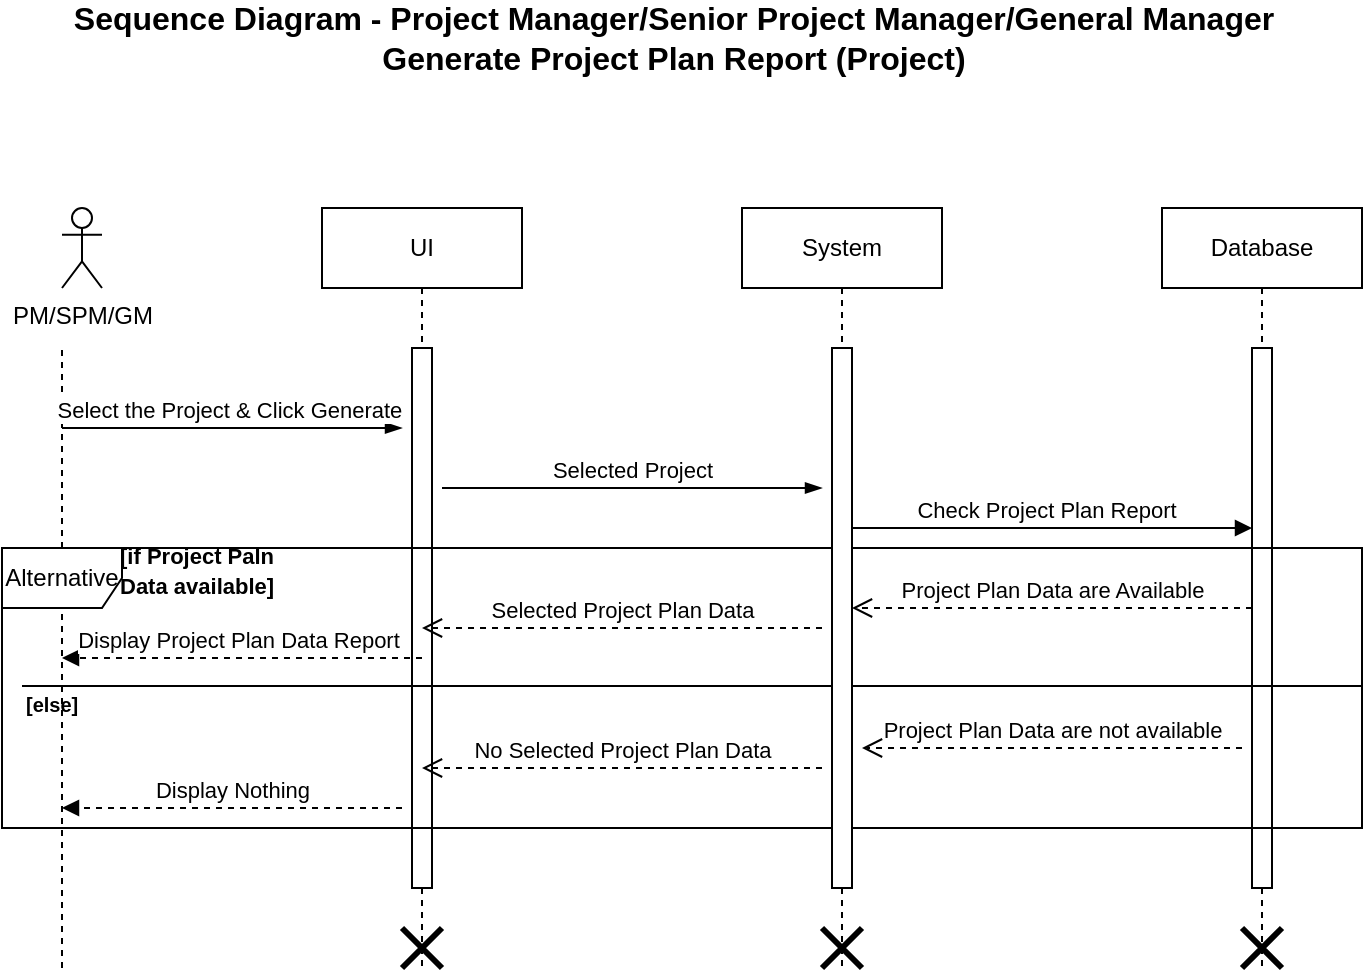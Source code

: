 <mxfile version="23.1.2" type="device" pages="4">
  <diagram id="8AOgQalq2meuHyn_aD6V" name="1">
    <mxGraphModel dx="1032" dy="580" grid="1" gridSize="10" guides="1" tooltips="1" connect="1" arrows="1" fold="1" page="1" pageScale="1" pageWidth="827" pageHeight="1169" math="0" shadow="0">
      <root>
        <mxCell id="0" />
        <mxCell id="1" parent="0" />
        <mxCell id="2EUtOW0CTfPfa0uR59Tk-1" value="&lt;font style=&quot;&quot;&gt;&lt;b style=&quot;font-size: 16px;&quot;&gt;Sequence Diagram - Project Manager/Senior&amp;nbsp;&lt;/b&gt;&lt;b style=&quot;border-color: var(--border-color); font-size: 16px;&quot;&gt;Project Manager&lt;/b&gt;&lt;b style=&quot;font-size: 16px;&quot;&gt;/General Manager Generate Project Plan Report (Project)&lt;/b&gt;&lt;/font&gt;" style="text;html=1;strokeColor=none;fillColor=none;align=center;verticalAlign=middle;whiteSpace=wrap;rounded=0;" parent="1" vertex="1">
          <mxGeometry x="100" y="60" width="620" height="30" as="geometry" />
        </mxCell>
        <mxCell id="2EUtOW0CTfPfa0uR59Tk-2" value="UI" style="shape=umlLifeline;perimeter=lifelinePerimeter;whiteSpace=wrap;html=1;container=0;dropTarget=0;collapsible=0;recursiveResize=0;outlineConnect=0;portConstraint=eastwest;newEdgeStyle={&quot;edgeStyle&quot;:&quot;elbowEdgeStyle&quot;,&quot;elbow&quot;:&quot;vertical&quot;,&quot;curved&quot;:0,&quot;rounded&quot;:0};" parent="1" vertex="1">
          <mxGeometry x="234" y="160" width="100" height="380" as="geometry" />
        </mxCell>
        <mxCell id="2EUtOW0CTfPfa0uR59Tk-3" value="" style="html=1;points=[];perimeter=orthogonalPerimeter;outlineConnect=0;targetShapes=umlLifeline;portConstraint=eastwest;newEdgeStyle={&quot;edgeStyle&quot;:&quot;elbowEdgeStyle&quot;,&quot;elbow&quot;:&quot;vertical&quot;,&quot;curved&quot;:0,&quot;rounded&quot;:0};" parent="2EUtOW0CTfPfa0uR59Tk-2" vertex="1">
          <mxGeometry x="45" y="70" width="10" height="270" as="geometry" />
        </mxCell>
        <mxCell id="2EUtOW0CTfPfa0uR59Tk-4" value="" style="shape=umlDestroy;whiteSpace=wrap;html=1;strokeWidth=3;targetShapes=umlLifeline;" parent="2EUtOW0CTfPfa0uR59Tk-2" vertex="1">
          <mxGeometry x="40" y="360" width="20" height="20" as="geometry" />
        </mxCell>
        <mxCell id="2EUtOW0CTfPfa0uR59Tk-5" value="Database" style="shape=umlLifeline;perimeter=lifelinePerimeter;whiteSpace=wrap;html=1;container=0;dropTarget=0;collapsible=0;recursiveResize=0;outlineConnect=0;portConstraint=eastwest;newEdgeStyle={&quot;edgeStyle&quot;:&quot;elbowEdgeStyle&quot;,&quot;elbow&quot;:&quot;vertical&quot;,&quot;curved&quot;:0,&quot;rounded&quot;:0};" parent="1" vertex="1">
          <mxGeometry x="654" y="160" width="100" height="380" as="geometry" />
        </mxCell>
        <mxCell id="2EUtOW0CTfPfa0uR59Tk-6" value="" style="html=1;points=[];perimeter=orthogonalPerimeter;outlineConnect=0;targetShapes=umlLifeline;portConstraint=eastwest;newEdgeStyle={&quot;edgeStyle&quot;:&quot;elbowEdgeStyle&quot;,&quot;elbow&quot;:&quot;vertical&quot;,&quot;curved&quot;:0,&quot;rounded&quot;:0};" parent="2EUtOW0CTfPfa0uR59Tk-5" vertex="1">
          <mxGeometry x="45" y="70" width="10" height="270" as="geometry" />
        </mxCell>
        <mxCell id="2EUtOW0CTfPfa0uR59Tk-7" value="" style="shape=umlDestroy;whiteSpace=wrap;html=1;strokeWidth=3;targetShapes=umlLifeline;" parent="2EUtOW0CTfPfa0uR59Tk-5" vertex="1">
          <mxGeometry x="40" y="360" width="20" height="20" as="geometry" />
        </mxCell>
        <mxCell id="2EUtOW0CTfPfa0uR59Tk-8" value="Check Project Plan Report" style="html=1;verticalAlign=bottom;endArrow=block;edgeStyle=elbowEdgeStyle;elbow=vertical;curved=0;rounded=0;" parent="1" edge="1">
          <mxGeometry relative="1" as="geometry">
            <mxPoint x="493.167" y="320" as="sourcePoint" />
            <Array as="points">
              <mxPoint x="659" y="320" />
              <mxPoint x="639" y="310" />
              <mxPoint x="624" y="290" />
              <mxPoint x="604" y="320" />
            </Array>
            <mxPoint x="699" y="320" as="targetPoint" />
          </mxGeometry>
        </mxCell>
        <mxCell id="2EUtOW0CTfPfa0uR59Tk-9" value="Project Plan Data are&amp;nbsp;not available" style="html=1;verticalAlign=bottom;endArrow=open;dashed=1;endSize=8;edgeStyle=elbowEdgeStyle;elbow=vertical;curved=0;rounded=0;" parent="1" edge="1">
          <mxGeometry x="-0.001" relative="1" as="geometry">
            <mxPoint x="504" y="430" as="targetPoint" />
            <Array as="points">
              <mxPoint x="554" y="430" />
              <mxPoint x="644" y="500" />
              <mxPoint x="624" y="490" />
              <mxPoint x="604" y="480" />
              <mxPoint x="584" y="470" />
              <mxPoint x="599" y="450" />
            </Array>
            <mxPoint as="offset" />
            <mxPoint x="694" y="430" as="sourcePoint" />
          </mxGeometry>
        </mxCell>
        <mxCell id="2EUtOW0CTfPfa0uR59Tk-10" value="Project Plan Data are Available" style="html=1;verticalAlign=bottom;endArrow=open;dashed=1;endSize=8;edgeStyle=elbowEdgeStyle;elbow=vertical;curved=0;rounded=0;" parent="1" edge="1">
          <mxGeometry relative="1" as="geometry">
            <mxPoint x="499" y="360" as="targetPoint" />
            <Array as="points">
              <mxPoint x="554" y="360" />
              <mxPoint x="594" y="400" />
              <mxPoint x="574" y="390" />
              <mxPoint x="584" y="390" />
            </Array>
            <mxPoint x="699" y="360" as="sourcePoint" />
          </mxGeometry>
        </mxCell>
        <mxCell id="2EUtOW0CTfPfa0uR59Tk-11" value="" style="endArrow=none;dashed=1;html=1;rounded=0;" parent="1" edge="1">
          <mxGeometry width="50" height="50" relative="1" as="geometry">
            <mxPoint x="104" y="540" as="sourcePoint" />
            <mxPoint x="104" y="230" as="targetPoint" />
          </mxGeometry>
        </mxCell>
        <mxCell id="2EUtOW0CTfPfa0uR59Tk-12" value="Alternative" style="shape=umlFrame;whiteSpace=wrap;html=1;pointerEvents=0;" parent="1" vertex="1">
          <mxGeometry x="74" y="330" width="680" height="140" as="geometry" />
        </mxCell>
        <mxCell id="2EUtOW0CTfPfa0uR59Tk-13" value="" style="line;strokeWidth=1;fillColor=none;align=left;verticalAlign=middle;spacingTop=-1;spacingLeft=3;spacingRight=3;rotatable=0;labelPosition=right;points=[];portConstraint=eastwest;strokeColor=inherit;" parent="1" vertex="1">
          <mxGeometry x="84" y="395" width="670" height="8" as="geometry" />
        </mxCell>
        <mxCell id="2EUtOW0CTfPfa0uR59Tk-14" value="Display Project Plan Data Report" style="html=1;verticalAlign=bottom;endArrow=block;edgeStyle=elbowEdgeStyle;elbow=vertical;curved=0;rounded=0;dashed=1;" parent="1" edge="1">
          <mxGeometry x="0.029" width="80" relative="1" as="geometry">
            <mxPoint x="284" y="385" as="sourcePoint" />
            <mxPoint x="104" y="385" as="targetPoint" />
            <Array as="points">
              <mxPoint x="209" y="385" />
            </Array>
            <mxPoint as="offset" />
          </mxGeometry>
        </mxCell>
        <mxCell id="2EUtOW0CTfPfa0uR59Tk-15" value="Display Nothing" style="html=1;verticalAlign=bottom;endArrow=block;edgeStyle=elbowEdgeStyle;elbow=vertical;curved=0;rounded=0;dashed=1;" parent="1" edge="1">
          <mxGeometry width="80" relative="1" as="geometry">
            <mxPoint x="274" y="460" as="sourcePoint" />
            <mxPoint x="104" y="460" as="targetPoint" />
            <mxPoint as="offset" />
          </mxGeometry>
        </mxCell>
        <mxCell id="2EUtOW0CTfPfa0uR59Tk-16" value="&lt;font style=&quot;font-size: 11px;&quot;&gt;&lt;b style=&quot;&quot;&gt;[if &lt;/b&gt;&lt;b&gt;Project Paln Data&lt;/b&gt;&lt;b style=&quot;&quot;&gt;&amp;nbsp;&lt;/b&gt;&lt;span style=&quot;&quot;&gt;&lt;b&gt;available&lt;/b&gt;&lt;/span&gt;&lt;b style=&quot;&quot;&gt;]&lt;/b&gt;&lt;/font&gt;" style="text;html=1;strokeColor=none;fillColor=none;align=left;verticalAlign=middle;whiteSpace=wrap;rounded=0;" parent="1" vertex="1">
          <mxGeometry x="130.75" y="330" width="158.5" height="22.5" as="geometry" />
        </mxCell>
        <mxCell id="2EUtOW0CTfPfa0uR59Tk-17" value="&lt;font style=&quot;font-size: 10px;&quot;&gt;&lt;b&gt;[else]&lt;/b&gt;&lt;/font&gt;" style="text;html=1;strokeColor=none;fillColor=none;align=left;verticalAlign=middle;whiteSpace=wrap;rounded=0;" parent="1" vertex="1">
          <mxGeometry x="84" y="403" width="80" height="10" as="geometry" />
        </mxCell>
        <mxCell id="2EUtOW0CTfPfa0uR59Tk-18" value="PM/SPM/GM" style="shape=umlActor;verticalLabelPosition=bottom;verticalAlign=top;html=1;outlineConnect=0;" parent="1" vertex="1">
          <mxGeometry x="104" y="160" width="20" height="40" as="geometry" />
        </mxCell>
        <mxCell id="2EUtOW0CTfPfa0uR59Tk-20" value="Select the Project &amp;amp; Click Generate&amp;nbsp;" style="html=1;verticalAlign=bottom;endArrow=blockThin;edgeStyle=elbowEdgeStyle;elbow=vertical;curved=0;rounded=0;endFill=1;" parent="1" edge="1">
          <mxGeometry relative="1" as="geometry">
            <mxPoint x="274" y="270" as="targetPoint" />
            <Array as="points">
              <mxPoint x="236.5" y="270" />
              <mxPoint x="196.5" y="270" />
            </Array>
            <mxPoint x="104" y="270" as="sourcePoint" />
            <mxPoint as="offset" />
          </mxGeometry>
        </mxCell>
        <mxCell id="2EUtOW0CTfPfa0uR59Tk-21" value="System" style="shape=umlLifeline;perimeter=lifelinePerimeter;whiteSpace=wrap;html=1;container=0;dropTarget=0;collapsible=0;recursiveResize=0;outlineConnect=0;portConstraint=eastwest;newEdgeStyle={&quot;edgeStyle&quot;:&quot;elbowEdgeStyle&quot;,&quot;elbow&quot;:&quot;vertical&quot;,&quot;curved&quot;:0,&quot;rounded&quot;:0};" parent="1" vertex="1">
          <mxGeometry x="444" y="160" width="100" height="380" as="geometry" />
        </mxCell>
        <mxCell id="2EUtOW0CTfPfa0uR59Tk-22" value="" style="html=1;points=[];perimeter=orthogonalPerimeter;outlineConnect=0;targetShapes=umlLifeline;portConstraint=eastwest;newEdgeStyle={&quot;edgeStyle&quot;:&quot;elbowEdgeStyle&quot;,&quot;elbow&quot;:&quot;vertical&quot;,&quot;curved&quot;:0,&quot;rounded&quot;:0};" parent="2EUtOW0CTfPfa0uR59Tk-21" vertex="1">
          <mxGeometry x="45" y="70" width="10" height="270" as="geometry" />
        </mxCell>
        <mxCell id="2EUtOW0CTfPfa0uR59Tk-23" value="" style="shape=umlDestroy;whiteSpace=wrap;html=1;strokeWidth=3;targetShapes=umlLifeline;" parent="2EUtOW0CTfPfa0uR59Tk-21" vertex="1">
          <mxGeometry x="40" y="360" width="20" height="20" as="geometry" />
        </mxCell>
        <mxCell id="2EUtOW0CTfPfa0uR59Tk-24" value="Selected Project" style="html=1;verticalAlign=bottom;endArrow=blockThin;edgeStyle=elbowEdgeStyle;elbow=vertical;curved=0;rounded=0;endFill=1;" parent="1" edge="1">
          <mxGeometry relative="1" as="geometry">
            <mxPoint x="484" y="300" as="targetPoint" />
            <Array as="points">
              <mxPoint x="424" y="300" />
              <mxPoint x="384" y="300" />
            </Array>
            <mxPoint x="294" y="300" as="sourcePoint" />
            <mxPoint as="offset" />
          </mxGeometry>
        </mxCell>
        <mxCell id="2EUtOW0CTfPfa0uR59Tk-25" value="Selected Project Plan Data" style="html=1;verticalAlign=bottom;endArrow=open;dashed=1;endSize=8;edgeStyle=elbowEdgeStyle;elbow=vertical;curved=0;rounded=0;" parent="1" edge="1">
          <mxGeometry relative="1" as="geometry">
            <mxPoint x="284" y="370" as="targetPoint" />
            <Array as="points">
              <mxPoint x="349" y="370" />
              <mxPoint x="389" y="410" />
              <mxPoint x="369" y="400" />
              <mxPoint x="379" y="400" />
            </Array>
            <mxPoint x="484" y="370" as="sourcePoint" />
          </mxGeometry>
        </mxCell>
        <mxCell id="2EUtOW0CTfPfa0uR59Tk-26" value="No Selected Project Plan Data" style="html=1;verticalAlign=bottom;endArrow=open;dashed=1;endSize=8;edgeStyle=elbowEdgeStyle;elbow=vertical;curved=0;rounded=0;" parent="1" edge="1">
          <mxGeometry relative="1" as="geometry">
            <mxPoint x="284" y="440" as="targetPoint" />
            <Array as="points">
              <mxPoint x="349" y="440" />
              <mxPoint x="389" y="480" />
              <mxPoint x="369" y="470" />
              <mxPoint x="379" y="470" />
            </Array>
            <mxPoint x="484" y="440" as="sourcePoint" />
          </mxGeometry>
        </mxCell>
      </root>
    </mxGraphModel>
  </diagram>
  <diagram name="2" id="XZN-0juPSM7iIhF2narg">
    <mxGraphModel dx="1032" dy="580" grid="1" gridSize="10" guides="1" tooltips="1" connect="1" arrows="1" fold="1" page="1" pageScale="1" pageWidth="827" pageHeight="1169" math="0" shadow="0">
      <root>
        <mxCell id="N4REonziWI2DhoUnnQee-0" />
        <mxCell id="N4REonziWI2DhoUnnQee-1" parent="N4REonziWI2DhoUnnQee-0" />
        <mxCell id="N4REonziWI2DhoUnnQee-27" value="&lt;font style=&quot;&quot;&gt;&lt;b style=&quot;font-size: 16px;&quot;&gt;Sequence Diagram - Resource&lt;/b&gt;&lt;b style=&quot;border-color: var(--border-color); font-size: 16px;&quot;&gt;&amp;nbsp;Manager/Senior&amp;nbsp;&lt;/b&gt;&lt;b style=&quot;border-color: var(--border-color); font-size: 16px;&quot;&gt;Project Manager&lt;/b&gt;&lt;b style=&quot;border-color: var(--border-color); font-size: 16px;&quot;&gt;/General Manager&lt;/b&gt;&lt;b style=&quot;font-size: 16px;&quot;&gt;&amp;nbsp;Generate Employee Data Report (Project/Date Wise)&lt;/b&gt;&lt;/font&gt;" style="text;html=1;strokeColor=none;fillColor=none;align=center;verticalAlign=middle;whiteSpace=wrap;rounded=0;" vertex="1" parent="N4REonziWI2DhoUnnQee-1">
          <mxGeometry x="124" y="40" width="580" height="30" as="geometry" />
        </mxCell>
        <mxCell id="N4REonziWI2DhoUnnQee-28" value="UI" style="shape=umlLifeline;perimeter=lifelinePerimeter;whiteSpace=wrap;html=1;container=0;dropTarget=0;collapsible=0;recursiveResize=0;outlineConnect=0;portConstraint=eastwest;newEdgeStyle={&quot;edgeStyle&quot;:&quot;elbowEdgeStyle&quot;,&quot;elbow&quot;:&quot;vertical&quot;,&quot;curved&quot;:0,&quot;rounded&quot;:0};" vertex="1" parent="N4REonziWI2DhoUnnQee-1">
          <mxGeometry x="234" y="115" width="116" height="380" as="geometry" />
        </mxCell>
        <mxCell id="N4REonziWI2DhoUnnQee-29" value="" style="html=1;points=[];perimeter=orthogonalPerimeter;outlineConnect=0;targetShapes=umlLifeline;portConstraint=eastwest;newEdgeStyle={&quot;edgeStyle&quot;:&quot;elbowEdgeStyle&quot;,&quot;elbow&quot;:&quot;vertical&quot;,&quot;curved&quot;:0,&quot;rounded&quot;:0};" vertex="1" parent="N4REonziWI2DhoUnnQee-28">
          <mxGeometry x="50" y="70" width="10" height="270" as="geometry" />
        </mxCell>
        <mxCell id="N4REonziWI2DhoUnnQee-30" value="" style="shape=umlDestroy;whiteSpace=wrap;html=1;strokeWidth=3;targetShapes=umlLifeline;" vertex="1" parent="N4REonziWI2DhoUnnQee-28">
          <mxGeometry x="40" y="360" width="20" height="20" as="geometry" />
        </mxCell>
        <mxCell id="N4REonziWI2DhoUnnQee-31" value="Database" style="shape=umlLifeline;perimeter=lifelinePerimeter;whiteSpace=wrap;html=1;container=0;dropTarget=0;collapsible=0;recursiveResize=0;outlineConnect=0;portConstraint=eastwest;newEdgeStyle={&quot;edgeStyle&quot;:&quot;elbowEdgeStyle&quot;,&quot;elbow&quot;:&quot;vertical&quot;,&quot;curved&quot;:0,&quot;rounded&quot;:0};" vertex="1" parent="N4REonziWI2DhoUnnQee-1">
          <mxGeometry x="654" y="115" width="100" height="380" as="geometry" />
        </mxCell>
        <mxCell id="N4REonziWI2DhoUnnQee-32" value="" style="html=1;points=[];perimeter=orthogonalPerimeter;outlineConnect=0;targetShapes=umlLifeline;portConstraint=eastwest;newEdgeStyle={&quot;edgeStyle&quot;:&quot;elbowEdgeStyle&quot;,&quot;elbow&quot;:&quot;vertical&quot;,&quot;curved&quot;:0,&quot;rounded&quot;:0};" vertex="1" parent="N4REonziWI2DhoUnnQee-31">
          <mxGeometry x="45" y="70" width="10" height="270" as="geometry" />
        </mxCell>
        <mxCell id="N4REonziWI2DhoUnnQee-33" value="" style="shape=umlDestroy;whiteSpace=wrap;html=1;strokeWidth=3;targetShapes=umlLifeline;" vertex="1" parent="N4REonziWI2DhoUnnQee-31">
          <mxGeometry x="40" y="360" width="20" height="20" as="geometry" />
        </mxCell>
        <mxCell id="N4REonziWI2DhoUnnQee-34" value="Check Employee Data Report" style="html=1;verticalAlign=bottom;endArrow=block;edgeStyle=elbowEdgeStyle;elbow=vertical;curved=0;rounded=0;" edge="1" parent="N4REonziWI2DhoUnnQee-1">
          <mxGeometry relative="1" as="geometry">
            <mxPoint x="493.167" y="275" as="sourcePoint" />
            <Array as="points">
              <mxPoint x="659" y="275" />
              <mxPoint x="639" y="265" />
              <mxPoint x="624" y="245" />
              <mxPoint x="604" y="275" />
            </Array>
            <mxPoint x="699" y="275" as="targetPoint" />
          </mxGeometry>
        </mxCell>
        <mxCell id="N4REonziWI2DhoUnnQee-35" value="Employee Data are not available" style="html=1;verticalAlign=bottom;endArrow=open;dashed=1;endSize=8;edgeStyle=elbowEdgeStyle;elbow=vertical;curved=0;rounded=0;" edge="1" parent="N4REonziWI2DhoUnnQee-1">
          <mxGeometry x="-0.001" relative="1" as="geometry">
            <mxPoint x="504" y="385" as="targetPoint" />
            <Array as="points">
              <mxPoint x="554" y="385" />
              <mxPoint x="644" y="455" />
              <mxPoint x="624" y="445" />
              <mxPoint x="604" y="435" />
              <mxPoint x="584" y="425" />
              <mxPoint x="599" y="405" />
            </Array>
            <mxPoint as="offset" />
            <mxPoint x="694" y="385" as="sourcePoint" />
          </mxGeometry>
        </mxCell>
        <mxCell id="N4REonziWI2DhoUnnQee-36" value="Employee Data are Available" style="html=1;verticalAlign=bottom;endArrow=open;dashed=1;endSize=8;edgeStyle=elbowEdgeStyle;elbow=horizontal;curved=0;rounded=0;" edge="1" parent="N4REonziWI2DhoUnnQee-1">
          <mxGeometry relative="1" as="geometry">
            <mxPoint x="499" y="315" as="targetPoint" />
            <Array as="points">
              <mxPoint x="554" y="315" />
              <mxPoint x="594" y="355" />
              <mxPoint x="574" y="345" />
              <mxPoint x="584" y="345" />
            </Array>
            <mxPoint x="699" y="315" as="sourcePoint" />
          </mxGeometry>
        </mxCell>
        <mxCell id="N4REonziWI2DhoUnnQee-37" value="" style="endArrow=none;dashed=1;html=1;rounded=0;" edge="1" parent="N4REonziWI2DhoUnnQee-1">
          <mxGeometry width="50" height="50" relative="1" as="geometry">
            <mxPoint x="104" y="495" as="sourcePoint" />
            <mxPoint x="104" y="185" as="targetPoint" />
          </mxGeometry>
        </mxCell>
        <mxCell id="N4REonziWI2DhoUnnQee-38" value="Alternative" style="shape=umlFrame;whiteSpace=wrap;html=1;pointerEvents=0;" vertex="1" parent="N4REonziWI2DhoUnnQee-1">
          <mxGeometry x="74" y="285" width="680" height="140" as="geometry" />
        </mxCell>
        <mxCell id="N4REonziWI2DhoUnnQee-39" value="" style="line;strokeWidth=1;fillColor=none;align=left;verticalAlign=middle;spacingTop=-1;spacingLeft=3;spacingRight=3;rotatable=0;labelPosition=right;points=[];portConstraint=eastwest;strokeColor=inherit;" vertex="1" parent="N4REonziWI2DhoUnnQee-1">
          <mxGeometry x="84" y="350" width="670" height="8" as="geometry" />
        </mxCell>
        <mxCell id="N4REonziWI2DhoUnnQee-40" value="Display Employee Data&amp;nbsp;Report" style="html=1;verticalAlign=bottom;endArrow=block;edgeStyle=elbowEdgeStyle;elbow=vertical;curved=0;rounded=0;dashed=1;" edge="1" parent="N4REonziWI2DhoUnnQee-1">
          <mxGeometry x="0.029" width="80" relative="1" as="geometry">
            <mxPoint x="284" y="340" as="sourcePoint" />
            <mxPoint x="104" y="340" as="targetPoint" />
            <Array as="points">
              <mxPoint x="209" y="340" />
            </Array>
            <mxPoint as="offset" />
          </mxGeometry>
        </mxCell>
        <mxCell id="N4REonziWI2DhoUnnQee-41" value="Display Nothing" style="html=1;verticalAlign=bottom;endArrow=block;edgeStyle=elbowEdgeStyle;elbow=vertical;curved=0;rounded=0;dashed=1;" edge="1" parent="N4REonziWI2DhoUnnQee-1">
          <mxGeometry width="80" relative="1" as="geometry">
            <mxPoint x="274" y="415" as="sourcePoint" />
            <mxPoint x="104" y="415" as="targetPoint" />
            <mxPoint as="offset" />
          </mxGeometry>
        </mxCell>
        <mxCell id="N4REonziWI2DhoUnnQee-42" value="&lt;font style=&quot;font-size: 11px;&quot;&gt;&lt;b&gt;&lt;span style=&quot;&quot;&gt;[if&amp;nbsp;&lt;/span&gt;Employee Data&lt;span style=&quot;&quot;&gt;&amp;nbsp;&lt;/span&gt;&lt;span style=&quot;&quot;&gt;available&lt;/span&gt;&lt;span style=&quot;&quot;&gt;]&lt;/span&gt;&lt;/b&gt;&lt;/font&gt;" style="text;html=1;strokeColor=none;fillColor=none;align=left;verticalAlign=middle;whiteSpace=wrap;rounded=0;" vertex="1" parent="N4REonziWI2DhoUnnQee-1">
          <mxGeometry x="140" y="282.5" width="150" height="22.5" as="geometry" />
        </mxCell>
        <mxCell id="N4REonziWI2DhoUnnQee-43" value="&lt;font style=&quot;font-size: 10px;&quot;&gt;&lt;b&gt;[else]&lt;/b&gt;&lt;/font&gt;" style="text;html=1;strokeColor=none;fillColor=none;align=left;verticalAlign=middle;whiteSpace=wrap;rounded=0;" vertex="1" parent="N4REonziWI2DhoUnnQee-1">
          <mxGeometry x="84" y="358" width="80" height="10" as="geometry" />
        </mxCell>
        <mxCell id="N4REonziWI2DhoUnnQee-44" value="RM/SPM/GM" style="shape=umlActor;verticalLabelPosition=bottom;verticalAlign=top;html=1;outlineConnect=0;" vertex="1" parent="N4REonziWI2DhoUnnQee-1">
          <mxGeometry x="104" y="115" width="20" height="40" as="geometry" />
        </mxCell>
        <mxCell id="N4REonziWI2DhoUnnQee-45" value="Select Project or Date Period" style="html=1;verticalAlign=bottom;endArrow=blockThin;edgeStyle=elbowEdgeStyle;elbow=vertical;curved=0;rounded=0;endFill=1;" edge="1" parent="N4REonziWI2DhoUnnQee-1">
          <mxGeometry relative="1" as="geometry">
            <mxPoint x="274" y="225" as="targetPoint" />
            <Array as="points">
              <mxPoint x="236.5" y="225" />
              <mxPoint x="196.5" y="225" />
            </Array>
            <mxPoint x="104" y="225" as="sourcePoint" />
            <mxPoint as="offset" />
          </mxGeometry>
        </mxCell>
        <mxCell id="N4REonziWI2DhoUnnQee-46" value="System" style="shape=umlLifeline;perimeter=lifelinePerimeter;whiteSpace=wrap;html=1;container=0;dropTarget=0;collapsible=0;recursiveResize=0;outlineConnect=0;portConstraint=eastwest;newEdgeStyle={&quot;edgeStyle&quot;:&quot;elbowEdgeStyle&quot;,&quot;elbow&quot;:&quot;vertical&quot;,&quot;curved&quot;:0,&quot;rounded&quot;:0};" vertex="1" parent="N4REonziWI2DhoUnnQee-1">
          <mxGeometry x="444" y="115" width="100" height="380" as="geometry" />
        </mxCell>
        <mxCell id="N4REonziWI2DhoUnnQee-47" value="" style="html=1;points=[];perimeter=orthogonalPerimeter;outlineConnect=0;targetShapes=umlLifeline;portConstraint=eastwest;newEdgeStyle={&quot;edgeStyle&quot;:&quot;elbowEdgeStyle&quot;,&quot;elbow&quot;:&quot;vertical&quot;,&quot;curved&quot;:0,&quot;rounded&quot;:0};" vertex="1" parent="N4REonziWI2DhoUnnQee-46">
          <mxGeometry x="45" y="70" width="10" height="270" as="geometry" />
        </mxCell>
        <mxCell id="N4REonziWI2DhoUnnQee-48" value="" style="shape=umlDestroy;whiteSpace=wrap;html=1;strokeWidth=3;targetShapes=umlLifeline;" vertex="1" parent="N4REonziWI2DhoUnnQee-46">
          <mxGeometry x="40" y="360" width="20" height="20" as="geometry" />
        </mxCell>
        <mxCell id="N4REonziWI2DhoUnnQee-49" value="Selected Project or Date Period" style="html=1;verticalAlign=bottom;endArrow=blockThin;edgeStyle=elbowEdgeStyle;elbow=vertical;curved=0;rounded=0;endFill=1;" edge="1" parent="N4REonziWI2DhoUnnQee-1">
          <mxGeometry relative="1" as="geometry">
            <mxPoint x="484" y="255" as="targetPoint" />
            <Array as="points">
              <mxPoint x="424" y="255" />
              <mxPoint x="384" y="255" />
            </Array>
            <mxPoint x="290" y="255" as="sourcePoint" />
            <mxPoint as="offset" />
          </mxGeometry>
        </mxCell>
        <mxCell id="N4REonziWI2DhoUnnQee-50" value="Selected Employee Data" style="html=1;verticalAlign=bottom;endArrow=open;dashed=1;endSize=8;edgeStyle=elbowEdgeStyle;elbow=vertical;curved=0;rounded=0;" edge="1" parent="N4REonziWI2DhoUnnQee-1">
          <mxGeometry relative="1" as="geometry">
            <mxPoint x="290" y="325" as="targetPoint" />
            <Array as="points">
              <mxPoint x="349" y="325" />
              <mxPoint x="389" y="365" />
              <mxPoint x="369" y="355" />
              <mxPoint x="379" y="355" />
            </Array>
            <mxPoint x="484" y="325" as="sourcePoint" />
          </mxGeometry>
        </mxCell>
        <mxCell id="N4REonziWI2DhoUnnQee-51" value="No Selected Employee Data" style="html=1;verticalAlign=bottom;endArrow=open;dashed=1;endSize=8;edgeStyle=elbowEdgeStyle;elbow=vertical;curved=0;rounded=0;" edge="1" parent="N4REonziWI2DhoUnnQee-1">
          <mxGeometry relative="1" as="geometry">
            <mxPoint x="290" y="395" as="targetPoint" />
            <Array as="points">
              <mxPoint x="349" y="395" />
              <mxPoint x="389" y="435" />
              <mxPoint x="369" y="425" />
              <mxPoint x="379" y="425" />
            </Array>
            <mxPoint x="484" y="395" as="sourcePoint" />
          </mxGeometry>
        </mxCell>
        <mxCell id="2YnBp2RRhGUUqJ3nVZZ0-0" value="&lt;font style=&quot;&quot;&gt;&lt;b style=&quot;font-size: 16px;&quot;&gt;Sequence Diagram - Resource&lt;/b&gt;&lt;b style=&quot;border-color: var(--border-color); font-size: 16px;&quot;&gt;&amp;nbsp;Manager/Senior&amp;nbsp;&lt;/b&gt;&lt;b style=&quot;border-color: var(--border-color); font-size: 16px;&quot;&gt;Project Manager&lt;/b&gt;&lt;b style=&quot;border-color: var(--border-color); font-size: 16px;&quot;&gt;/General Manager&lt;/b&gt;&lt;b style=&quot;font-size: 16px;&quot;&gt;&amp;nbsp;Generate Material Data Report (Project/Date Wise)&lt;/b&gt;&lt;/font&gt;" style="text;html=1;strokeColor=none;fillColor=none;align=center;verticalAlign=middle;whiteSpace=wrap;rounded=0;" vertex="1" parent="N4REonziWI2DhoUnnQee-1">
          <mxGeometry x="110" y="585" width="580" height="30" as="geometry" />
        </mxCell>
        <mxCell id="2YnBp2RRhGUUqJ3nVZZ0-1" value="UI" style="shape=umlLifeline;perimeter=lifelinePerimeter;whiteSpace=wrap;html=1;container=0;dropTarget=0;collapsible=0;recursiveResize=0;outlineConnect=0;portConstraint=eastwest;newEdgeStyle={&quot;edgeStyle&quot;:&quot;elbowEdgeStyle&quot;,&quot;elbow&quot;:&quot;vertical&quot;,&quot;curved&quot;:0,&quot;rounded&quot;:0};" vertex="1" parent="N4REonziWI2DhoUnnQee-1">
          <mxGeometry x="220" y="660" width="116" height="380" as="geometry" />
        </mxCell>
        <mxCell id="2YnBp2RRhGUUqJ3nVZZ0-2" value="" style="html=1;points=[];perimeter=orthogonalPerimeter;outlineConnect=0;targetShapes=umlLifeline;portConstraint=eastwest;newEdgeStyle={&quot;edgeStyle&quot;:&quot;elbowEdgeStyle&quot;,&quot;elbow&quot;:&quot;vertical&quot;,&quot;curved&quot;:0,&quot;rounded&quot;:0};" vertex="1" parent="2YnBp2RRhGUUqJ3nVZZ0-1">
          <mxGeometry x="50" y="70" width="10" height="270" as="geometry" />
        </mxCell>
        <mxCell id="2YnBp2RRhGUUqJ3nVZZ0-3" value="" style="shape=umlDestroy;whiteSpace=wrap;html=1;strokeWidth=3;targetShapes=umlLifeline;" vertex="1" parent="2YnBp2RRhGUUqJ3nVZZ0-1">
          <mxGeometry x="40" y="360" width="20" height="20" as="geometry" />
        </mxCell>
        <mxCell id="2YnBp2RRhGUUqJ3nVZZ0-4" value="Database" style="shape=umlLifeline;perimeter=lifelinePerimeter;whiteSpace=wrap;html=1;container=0;dropTarget=0;collapsible=0;recursiveResize=0;outlineConnect=0;portConstraint=eastwest;newEdgeStyle={&quot;edgeStyle&quot;:&quot;elbowEdgeStyle&quot;,&quot;elbow&quot;:&quot;vertical&quot;,&quot;curved&quot;:0,&quot;rounded&quot;:0};" vertex="1" parent="N4REonziWI2DhoUnnQee-1">
          <mxGeometry x="640" y="660" width="100" height="380" as="geometry" />
        </mxCell>
        <mxCell id="2YnBp2RRhGUUqJ3nVZZ0-5" value="" style="html=1;points=[];perimeter=orthogonalPerimeter;outlineConnect=0;targetShapes=umlLifeline;portConstraint=eastwest;newEdgeStyle={&quot;edgeStyle&quot;:&quot;elbowEdgeStyle&quot;,&quot;elbow&quot;:&quot;vertical&quot;,&quot;curved&quot;:0,&quot;rounded&quot;:0};" vertex="1" parent="2YnBp2RRhGUUqJ3nVZZ0-4">
          <mxGeometry x="45" y="70" width="10" height="270" as="geometry" />
        </mxCell>
        <mxCell id="2YnBp2RRhGUUqJ3nVZZ0-6" value="" style="shape=umlDestroy;whiteSpace=wrap;html=1;strokeWidth=3;targetShapes=umlLifeline;" vertex="1" parent="2YnBp2RRhGUUqJ3nVZZ0-4">
          <mxGeometry x="40" y="360" width="20" height="20" as="geometry" />
        </mxCell>
        <mxCell id="2YnBp2RRhGUUqJ3nVZZ0-7" value="Check Material Data Report" style="html=1;verticalAlign=bottom;endArrow=block;edgeStyle=elbowEdgeStyle;elbow=vertical;curved=0;rounded=0;" edge="1" parent="N4REonziWI2DhoUnnQee-1">
          <mxGeometry relative="1" as="geometry">
            <mxPoint x="479.167" y="820" as="sourcePoint" />
            <Array as="points">
              <mxPoint x="645" y="820" />
              <mxPoint x="625" y="810" />
              <mxPoint x="610" y="790" />
              <mxPoint x="590" y="820" />
            </Array>
            <mxPoint x="685" y="820" as="targetPoint" />
          </mxGeometry>
        </mxCell>
        <mxCell id="2YnBp2RRhGUUqJ3nVZZ0-8" value="Material&amp;nbsp;Data are not available" style="html=1;verticalAlign=bottom;endArrow=open;dashed=1;endSize=8;edgeStyle=elbowEdgeStyle;elbow=vertical;curved=0;rounded=0;" edge="1" parent="N4REonziWI2DhoUnnQee-1">
          <mxGeometry x="-0.001" relative="1" as="geometry">
            <mxPoint x="490" y="930" as="targetPoint" />
            <Array as="points">
              <mxPoint x="540" y="930" />
              <mxPoint x="630" y="1000" />
              <mxPoint x="610" y="990" />
              <mxPoint x="590" y="980" />
              <mxPoint x="570" y="970" />
              <mxPoint x="585" y="950" />
            </Array>
            <mxPoint as="offset" />
            <mxPoint x="680" y="930" as="sourcePoint" />
          </mxGeometry>
        </mxCell>
        <mxCell id="2YnBp2RRhGUUqJ3nVZZ0-9" value="Material&amp;nbsp;&amp;nbsp;Data are Available" style="html=1;verticalAlign=bottom;endArrow=open;dashed=1;endSize=8;edgeStyle=elbowEdgeStyle;elbow=horizontal;curved=0;rounded=0;" edge="1" parent="N4REonziWI2DhoUnnQee-1">
          <mxGeometry relative="1" as="geometry">
            <mxPoint x="485" y="860" as="targetPoint" />
            <Array as="points">
              <mxPoint x="540" y="860" />
              <mxPoint x="580" y="900" />
              <mxPoint x="560" y="890" />
              <mxPoint x="570" y="890" />
            </Array>
            <mxPoint x="685" y="860" as="sourcePoint" />
          </mxGeometry>
        </mxCell>
        <mxCell id="2YnBp2RRhGUUqJ3nVZZ0-10" value="" style="endArrow=none;dashed=1;html=1;rounded=0;" edge="1" parent="N4REonziWI2DhoUnnQee-1">
          <mxGeometry width="50" height="50" relative="1" as="geometry">
            <mxPoint x="90" y="1040" as="sourcePoint" />
            <mxPoint x="90" y="730" as="targetPoint" />
          </mxGeometry>
        </mxCell>
        <mxCell id="2YnBp2RRhGUUqJ3nVZZ0-11" value="Alternative" style="shape=umlFrame;whiteSpace=wrap;html=1;pointerEvents=0;" vertex="1" parent="N4REonziWI2DhoUnnQee-1">
          <mxGeometry x="60" y="830" width="680" height="140" as="geometry" />
        </mxCell>
        <mxCell id="2YnBp2RRhGUUqJ3nVZZ0-12" value="" style="line;strokeWidth=1;fillColor=none;align=left;verticalAlign=middle;spacingTop=-1;spacingLeft=3;spacingRight=3;rotatable=0;labelPosition=right;points=[];portConstraint=eastwest;strokeColor=inherit;" vertex="1" parent="N4REonziWI2DhoUnnQee-1">
          <mxGeometry x="70" y="895" width="670" height="8" as="geometry" />
        </mxCell>
        <mxCell id="2YnBp2RRhGUUqJ3nVZZ0-13" value="Display Material&amp;nbsp;Data&amp;nbsp;Report" style="html=1;verticalAlign=bottom;endArrow=block;edgeStyle=elbowEdgeStyle;elbow=vertical;curved=0;rounded=0;dashed=1;" edge="1" parent="N4REonziWI2DhoUnnQee-1">
          <mxGeometry x="0.029" width="80" relative="1" as="geometry">
            <mxPoint x="270" y="885" as="sourcePoint" />
            <mxPoint x="90" y="885" as="targetPoint" />
            <Array as="points">
              <mxPoint x="195" y="885" />
            </Array>
            <mxPoint as="offset" />
          </mxGeometry>
        </mxCell>
        <mxCell id="2YnBp2RRhGUUqJ3nVZZ0-14" value="Display Nothing" style="html=1;verticalAlign=bottom;endArrow=block;edgeStyle=elbowEdgeStyle;elbow=vertical;curved=0;rounded=0;dashed=1;" edge="1" parent="N4REonziWI2DhoUnnQee-1">
          <mxGeometry width="80" relative="1" as="geometry">
            <mxPoint x="260" y="960" as="sourcePoint" />
            <mxPoint x="90" y="960" as="targetPoint" />
            <mxPoint as="offset" />
          </mxGeometry>
        </mxCell>
        <mxCell id="2YnBp2RRhGUUqJ3nVZZ0-15" value="&lt;font style=&quot;font-size: 11px;&quot;&gt;&lt;b&gt;&lt;span style=&quot;&quot;&gt;[if&amp;nbsp;&lt;/span&gt;Material&amp;nbsp;Data&lt;span style=&quot;&quot;&gt;&amp;nbsp;&lt;/span&gt;&lt;span style=&quot;&quot;&gt;available&lt;/span&gt;&lt;span style=&quot;&quot;&gt;]&lt;/span&gt;&lt;/b&gt;&lt;/font&gt;" style="text;html=1;strokeColor=none;fillColor=none;align=left;verticalAlign=middle;whiteSpace=wrap;rounded=0;" vertex="1" parent="N4REonziWI2DhoUnnQee-1">
          <mxGeometry x="126" y="827.5" width="150" height="22.5" as="geometry" />
        </mxCell>
        <mxCell id="2YnBp2RRhGUUqJ3nVZZ0-16" value="&lt;font style=&quot;font-size: 10px;&quot;&gt;&lt;b&gt;[else]&lt;/b&gt;&lt;/font&gt;" style="text;html=1;strokeColor=none;fillColor=none;align=left;verticalAlign=middle;whiteSpace=wrap;rounded=0;" vertex="1" parent="N4REonziWI2DhoUnnQee-1">
          <mxGeometry x="70" y="903" width="80" height="10" as="geometry" />
        </mxCell>
        <mxCell id="2YnBp2RRhGUUqJ3nVZZ0-17" value="RM/SPM/GM" style="shape=umlActor;verticalLabelPosition=bottom;verticalAlign=top;html=1;outlineConnect=0;" vertex="1" parent="N4REonziWI2DhoUnnQee-1">
          <mxGeometry x="90" y="660" width="20" height="40" as="geometry" />
        </mxCell>
        <mxCell id="2YnBp2RRhGUUqJ3nVZZ0-18" value="Select Project or Date Period" style="html=1;verticalAlign=bottom;endArrow=blockThin;edgeStyle=elbowEdgeStyle;elbow=vertical;curved=0;rounded=0;endFill=1;" edge="1" parent="N4REonziWI2DhoUnnQee-1">
          <mxGeometry relative="1" as="geometry">
            <mxPoint x="260" y="770" as="targetPoint" />
            <Array as="points">
              <mxPoint x="222.5" y="770" />
              <mxPoint x="182.5" y="770" />
            </Array>
            <mxPoint x="90" y="770" as="sourcePoint" />
            <mxPoint as="offset" />
          </mxGeometry>
        </mxCell>
        <mxCell id="2YnBp2RRhGUUqJ3nVZZ0-19" value="System" style="shape=umlLifeline;perimeter=lifelinePerimeter;whiteSpace=wrap;html=1;container=0;dropTarget=0;collapsible=0;recursiveResize=0;outlineConnect=0;portConstraint=eastwest;newEdgeStyle={&quot;edgeStyle&quot;:&quot;elbowEdgeStyle&quot;,&quot;elbow&quot;:&quot;vertical&quot;,&quot;curved&quot;:0,&quot;rounded&quot;:0};" vertex="1" parent="N4REonziWI2DhoUnnQee-1">
          <mxGeometry x="430" y="660" width="100" height="380" as="geometry" />
        </mxCell>
        <mxCell id="2YnBp2RRhGUUqJ3nVZZ0-20" value="" style="html=1;points=[];perimeter=orthogonalPerimeter;outlineConnect=0;targetShapes=umlLifeline;portConstraint=eastwest;newEdgeStyle={&quot;edgeStyle&quot;:&quot;elbowEdgeStyle&quot;,&quot;elbow&quot;:&quot;vertical&quot;,&quot;curved&quot;:0,&quot;rounded&quot;:0};" vertex="1" parent="2YnBp2RRhGUUqJ3nVZZ0-19">
          <mxGeometry x="45" y="70" width="10" height="270" as="geometry" />
        </mxCell>
        <mxCell id="2YnBp2RRhGUUqJ3nVZZ0-21" value="" style="shape=umlDestroy;whiteSpace=wrap;html=1;strokeWidth=3;targetShapes=umlLifeline;" vertex="1" parent="2YnBp2RRhGUUqJ3nVZZ0-19">
          <mxGeometry x="40" y="360" width="20" height="20" as="geometry" />
        </mxCell>
        <mxCell id="2YnBp2RRhGUUqJ3nVZZ0-22" value="Selected Project or Date Period" style="html=1;verticalAlign=bottom;endArrow=blockThin;edgeStyle=elbowEdgeStyle;elbow=vertical;curved=0;rounded=0;endFill=1;" edge="1" parent="N4REonziWI2DhoUnnQee-1">
          <mxGeometry relative="1" as="geometry">
            <mxPoint x="470" y="800" as="targetPoint" />
            <Array as="points">
              <mxPoint x="410" y="800" />
              <mxPoint x="370" y="800" />
            </Array>
            <mxPoint x="276" y="800" as="sourcePoint" />
            <mxPoint as="offset" />
          </mxGeometry>
        </mxCell>
        <mxCell id="2YnBp2RRhGUUqJ3nVZZ0-23" value="Selected Material&amp;nbsp;Data" style="html=1;verticalAlign=bottom;endArrow=open;dashed=1;endSize=8;edgeStyle=elbowEdgeStyle;elbow=vertical;curved=0;rounded=0;" edge="1" parent="N4REonziWI2DhoUnnQee-1">
          <mxGeometry relative="1" as="geometry">
            <mxPoint x="276" y="870" as="targetPoint" />
            <Array as="points">
              <mxPoint x="335" y="870" />
              <mxPoint x="375" y="910" />
              <mxPoint x="355" y="900" />
              <mxPoint x="365" y="900" />
            </Array>
            <mxPoint x="470" y="870" as="sourcePoint" />
          </mxGeometry>
        </mxCell>
        <mxCell id="2YnBp2RRhGUUqJ3nVZZ0-24" value="No Selected Material&amp;nbsp;Data" style="html=1;verticalAlign=bottom;endArrow=open;dashed=1;endSize=8;edgeStyle=elbowEdgeStyle;elbow=horizontal;curved=0;rounded=0;" edge="1" parent="N4REonziWI2DhoUnnQee-1">
          <mxGeometry relative="1" as="geometry">
            <mxPoint x="276" y="940" as="targetPoint" />
            <Array as="points">
              <mxPoint x="335" y="940" />
              <mxPoint x="375" y="980" />
              <mxPoint x="355" y="970" />
              <mxPoint x="365" y="970" />
            </Array>
            <mxPoint x="470" y="940" as="sourcePoint" />
          </mxGeometry>
        </mxCell>
      </root>
    </mxGraphModel>
  </diagram>
  <diagram name="3" id="2T9rkd82gEp4LMiKZuat">
    <mxGraphModel dx="1032" dy="580" grid="1" gridSize="10" guides="1" tooltips="1" connect="1" arrows="1" fold="1" page="1" pageScale="1" pageWidth="827" pageHeight="1169" math="0" shadow="0">
      <root>
        <mxCell id="xPoH9ijs2Vkxi5EBYkhg-0" />
        <mxCell id="xPoH9ijs2Vkxi5EBYkhg-1" parent="xPoH9ijs2Vkxi5EBYkhg-0" />
        <mxCell id="xPoH9ijs2Vkxi5EBYkhg-2" value="&lt;font style=&quot;&quot;&gt;&lt;b style=&quot;font-size: 16px;&quot;&gt;Sequence Diagram - &lt;/b&gt;&lt;b style=&quot;border-color: var(--border-color); font-size: 16px;&quot;&gt;Senior&amp;nbsp;&lt;/b&gt;&lt;b style=&quot;border-color: var(--border-color); font-size: 16px;&quot;&gt;Project Manager&lt;/b&gt;&lt;b style=&quot;border-color: var(--border-color); font-size: 16px;&quot;&gt;/General Manager&lt;/b&gt;&lt;b style=&quot;font-size: 16px;&quot;&gt;&amp;nbsp;Generate Projects Data Report (Date Wise)&lt;/b&gt;&lt;/font&gt;" style="text;html=1;strokeColor=none;fillColor=none;align=center;verticalAlign=middle;whiteSpace=wrap;rounded=0;" vertex="1" parent="xPoH9ijs2Vkxi5EBYkhg-1">
          <mxGeometry x="124" y="40" width="580" height="30" as="geometry" />
        </mxCell>
        <mxCell id="xPoH9ijs2Vkxi5EBYkhg-3" value="UI" style="shape=umlLifeline;perimeter=lifelinePerimeter;whiteSpace=wrap;html=1;container=0;dropTarget=0;collapsible=0;recursiveResize=0;outlineConnect=0;portConstraint=eastwest;newEdgeStyle={&quot;edgeStyle&quot;:&quot;elbowEdgeStyle&quot;,&quot;elbow&quot;:&quot;vertical&quot;,&quot;curved&quot;:0,&quot;rounded&quot;:0};" vertex="1" parent="xPoH9ijs2Vkxi5EBYkhg-1">
          <mxGeometry x="234" y="115" width="116" height="380" as="geometry" />
        </mxCell>
        <mxCell id="xPoH9ijs2Vkxi5EBYkhg-4" value="" style="html=1;points=[];perimeter=orthogonalPerimeter;outlineConnect=0;targetShapes=umlLifeline;portConstraint=eastwest;newEdgeStyle={&quot;edgeStyle&quot;:&quot;elbowEdgeStyle&quot;,&quot;elbow&quot;:&quot;vertical&quot;,&quot;curved&quot;:0,&quot;rounded&quot;:0};" vertex="1" parent="xPoH9ijs2Vkxi5EBYkhg-3">
          <mxGeometry x="50" y="70" width="10" height="270" as="geometry" />
        </mxCell>
        <mxCell id="xPoH9ijs2Vkxi5EBYkhg-5" value="" style="shape=umlDestroy;whiteSpace=wrap;html=1;strokeWidth=3;targetShapes=umlLifeline;" vertex="1" parent="xPoH9ijs2Vkxi5EBYkhg-3">
          <mxGeometry x="40" y="360" width="20" height="20" as="geometry" />
        </mxCell>
        <mxCell id="xPoH9ijs2Vkxi5EBYkhg-6" value="Database" style="shape=umlLifeline;perimeter=lifelinePerimeter;whiteSpace=wrap;html=1;container=0;dropTarget=0;collapsible=0;recursiveResize=0;outlineConnect=0;portConstraint=eastwest;newEdgeStyle={&quot;edgeStyle&quot;:&quot;elbowEdgeStyle&quot;,&quot;elbow&quot;:&quot;vertical&quot;,&quot;curved&quot;:0,&quot;rounded&quot;:0};" vertex="1" parent="xPoH9ijs2Vkxi5EBYkhg-1">
          <mxGeometry x="654" y="115" width="100" height="380" as="geometry" />
        </mxCell>
        <mxCell id="xPoH9ijs2Vkxi5EBYkhg-7" value="" style="html=1;points=[];perimeter=orthogonalPerimeter;outlineConnect=0;targetShapes=umlLifeline;portConstraint=eastwest;newEdgeStyle={&quot;edgeStyle&quot;:&quot;elbowEdgeStyle&quot;,&quot;elbow&quot;:&quot;vertical&quot;,&quot;curved&quot;:0,&quot;rounded&quot;:0};" vertex="1" parent="xPoH9ijs2Vkxi5EBYkhg-6">
          <mxGeometry x="45" y="70" width="10" height="270" as="geometry" />
        </mxCell>
        <mxCell id="xPoH9ijs2Vkxi5EBYkhg-8" value="" style="shape=umlDestroy;whiteSpace=wrap;html=1;strokeWidth=3;targetShapes=umlLifeline;" vertex="1" parent="xPoH9ijs2Vkxi5EBYkhg-6">
          <mxGeometry x="40" y="360" width="20" height="20" as="geometry" />
        </mxCell>
        <mxCell id="xPoH9ijs2Vkxi5EBYkhg-9" value="Check Project Data Report" style="html=1;verticalAlign=bottom;endArrow=block;edgeStyle=elbowEdgeStyle;elbow=vertical;curved=0;rounded=0;" edge="1" parent="xPoH9ijs2Vkxi5EBYkhg-1">
          <mxGeometry relative="1" as="geometry">
            <mxPoint x="493.167" y="275" as="sourcePoint" />
            <Array as="points">
              <mxPoint x="659" y="275" />
              <mxPoint x="639" y="265" />
              <mxPoint x="624" y="245" />
              <mxPoint x="604" y="275" />
            </Array>
            <mxPoint x="699" y="275" as="targetPoint" />
          </mxGeometry>
        </mxCell>
        <mxCell id="xPoH9ijs2Vkxi5EBYkhg-10" value="Project Data are not available" style="html=1;verticalAlign=bottom;endArrow=open;dashed=1;endSize=8;edgeStyle=elbowEdgeStyle;elbow=vertical;curved=0;rounded=0;" edge="1" parent="xPoH9ijs2Vkxi5EBYkhg-1">
          <mxGeometry x="-0.001" relative="1" as="geometry">
            <mxPoint x="504" y="385" as="targetPoint" />
            <Array as="points">
              <mxPoint x="554" y="385" />
              <mxPoint x="644" y="455" />
              <mxPoint x="624" y="445" />
              <mxPoint x="604" y="435" />
              <mxPoint x="584" y="425" />
              <mxPoint x="599" y="405" />
            </Array>
            <mxPoint as="offset" />
            <mxPoint x="694" y="385" as="sourcePoint" />
          </mxGeometry>
        </mxCell>
        <mxCell id="xPoH9ijs2Vkxi5EBYkhg-11" value="Project Data&amp;nbsp;are Available" style="html=1;verticalAlign=bottom;endArrow=open;dashed=1;endSize=8;edgeStyle=elbowEdgeStyle;elbow=horizontal;curved=0;rounded=0;" edge="1" parent="xPoH9ijs2Vkxi5EBYkhg-1">
          <mxGeometry relative="1" as="geometry">
            <mxPoint x="499" y="315" as="targetPoint" />
            <Array as="points">
              <mxPoint x="554" y="315" />
              <mxPoint x="594" y="355" />
              <mxPoint x="574" y="345" />
              <mxPoint x="584" y="345" />
            </Array>
            <mxPoint x="699" y="315" as="sourcePoint" />
          </mxGeometry>
        </mxCell>
        <mxCell id="xPoH9ijs2Vkxi5EBYkhg-12" value="" style="endArrow=none;dashed=1;html=1;rounded=0;" edge="1" parent="xPoH9ijs2Vkxi5EBYkhg-1">
          <mxGeometry width="50" height="50" relative="1" as="geometry">
            <mxPoint x="104" y="495" as="sourcePoint" />
            <mxPoint x="104" y="185" as="targetPoint" />
          </mxGeometry>
        </mxCell>
        <mxCell id="xPoH9ijs2Vkxi5EBYkhg-13" value="Alternative" style="shape=umlFrame;whiteSpace=wrap;html=1;pointerEvents=0;" vertex="1" parent="xPoH9ijs2Vkxi5EBYkhg-1">
          <mxGeometry x="74" y="285" width="680" height="140" as="geometry" />
        </mxCell>
        <mxCell id="xPoH9ijs2Vkxi5EBYkhg-14" value="" style="line;strokeWidth=1;fillColor=none;align=left;verticalAlign=middle;spacingTop=-1;spacingLeft=3;spacingRight=3;rotatable=0;labelPosition=right;points=[];portConstraint=eastwest;strokeColor=inherit;" vertex="1" parent="xPoH9ijs2Vkxi5EBYkhg-1">
          <mxGeometry x="84" y="350" width="670" height="8" as="geometry" />
        </mxCell>
        <mxCell id="xPoH9ijs2Vkxi5EBYkhg-15" value="Display Project Data&amp;nbsp;Report" style="html=1;verticalAlign=bottom;endArrow=block;edgeStyle=elbowEdgeStyle;elbow=vertical;curved=0;rounded=0;dashed=1;" edge="1" parent="xPoH9ijs2Vkxi5EBYkhg-1">
          <mxGeometry x="0.029" width="80" relative="1" as="geometry">
            <mxPoint x="284" y="340" as="sourcePoint" />
            <mxPoint x="104" y="340" as="targetPoint" />
            <Array as="points">
              <mxPoint x="209" y="340" />
            </Array>
            <mxPoint as="offset" />
          </mxGeometry>
        </mxCell>
        <mxCell id="xPoH9ijs2Vkxi5EBYkhg-16" value="Display Nothing" style="html=1;verticalAlign=bottom;endArrow=block;edgeStyle=elbowEdgeStyle;elbow=vertical;curved=0;rounded=0;dashed=1;" edge="1" parent="xPoH9ijs2Vkxi5EBYkhg-1">
          <mxGeometry width="80" relative="1" as="geometry">
            <mxPoint x="274" y="415" as="sourcePoint" />
            <mxPoint x="104" y="415" as="targetPoint" />
            <mxPoint as="offset" />
          </mxGeometry>
        </mxCell>
        <mxCell id="xPoH9ijs2Vkxi5EBYkhg-17" value="&lt;font style=&quot;font-size: 11px;&quot;&gt;&lt;b&gt;&lt;span style=&quot;&quot;&gt;[if&amp;nbsp;&lt;/span&gt;Project Data&lt;span style=&quot;&quot;&gt;&amp;nbsp;&lt;/span&gt;&lt;span style=&quot;&quot;&gt;available&lt;/span&gt;&lt;span style=&quot;&quot;&gt;]&lt;/span&gt;&lt;/b&gt;&lt;/font&gt;" style="text;html=1;strokeColor=none;fillColor=none;align=left;verticalAlign=middle;whiteSpace=wrap;rounded=0;" vertex="1" parent="xPoH9ijs2Vkxi5EBYkhg-1">
          <mxGeometry x="140" y="282.5" width="150" height="22.5" as="geometry" />
        </mxCell>
        <mxCell id="xPoH9ijs2Vkxi5EBYkhg-18" value="&lt;font style=&quot;font-size: 10px;&quot;&gt;&lt;b&gt;[else]&lt;/b&gt;&lt;/font&gt;" style="text;html=1;strokeColor=none;fillColor=none;align=left;verticalAlign=middle;whiteSpace=wrap;rounded=0;" vertex="1" parent="xPoH9ijs2Vkxi5EBYkhg-1">
          <mxGeometry x="104" y="358" width="80" height="10" as="geometry" />
        </mxCell>
        <mxCell id="xPoH9ijs2Vkxi5EBYkhg-19" value="SPM/GM" style="shape=umlActor;verticalLabelPosition=bottom;verticalAlign=top;html=1;outlineConnect=0;" vertex="1" parent="xPoH9ijs2Vkxi5EBYkhg-1">
          <mxGeometry x="104" y="115" width="20" height="40" as="geometry" />
        </mxCell>
        <mxCell id="xPoH9ijs2Vkxi5EBYkhg-20" value="Select Date Period" style="html=1;verticalAlign=bottom;endArrow=blockThin;edgeStyle=elbowEdgeStyle;elbow=vertical;curved=0;rounded=0;endFill=1;" edge="1" parent="xPoH9ijs2Vkxi5EBYkhg-1">
          <mxGeometry relative="1" as="geometry">
            <mxPoint x="274" y="225" as="targetPoint" />
            <Array as="points">
              <mxPoint x="236.5" y="225" />
              <mxPoint x="196.5" y="225" />
            </Array>
            <mxPoint x="104" y="225" as="sourcePoint" />
            <mxPoint as="offset" />
          </mxGeometry>
        </mxCell>
        <mxCell id="xPoH9ijs2Vkxi5EBYkhg-21" value="System" style="shape=umlLifeline;perimeter=lifelinePerimeter;whiteSpace=wrap;html=1;container=0;dropTarget=0;collapsible=0;recursiveResize=0;outlineConnect=0;portConstraint=eastwest;newEdgeStyle={&quot;edgeStyle&quot;:&quot;elbowEdgeStyle&quot;,&quot;elbow&quot;:&quot;vertical&quot;,&quot;curved&quot;:0,&quot;rounded&quot;:0};" vertex="1" parent="xPoH9ijs2Vkxi5EBYkhg-1">
          <mxGeometry x="444" y="115" width="100" height="380" as="geometry" />
        </mxCell>
        <mxCell id="xPoH9ijs2Vkxi5EBYkhg-22" value="" style="html=1;points=[];perimeter=orthogonalPerimeter;outlineConnect=0;targetShapes=umlLifeline;portConstraint=eastwest;newEdgeStyle={&quot;edgeStyle&quot;:&quot;elbowEdgeStyle&quot;,&quot;elbow&quot;:&quot;vertical&quot;,&quot;curved&quot;:0,&quot;rounded&quot;:0};" vertex="1" parent="xPoH9ijs2Vkxi5EBYkhg-21">
          <mxGeometry x="45" y="70" width="10" height="270" as="geometry" />
        </mxCell>
        <mxCell id="xPoH9ijs2Vkxi5EBYkhg-23" value="" style="shape=umlDestroy;whiteSpace=wrap;html=1;strokeWidth=3;targetShapes=umlLifeline;" vertex="1" parent="xPoH9ijs2Vkxi5EBYkhg-21">
          <mxGeometry x="40" y="360" width="20" height="20" as="geometry" />
        </mxCell>
        <mxCell id="xPoH9ijs2Vkxi5EBYkhg-24" value="Selected Date Period" style="html=1;verticalAlign=bottom;endArrow=blockThin;edgeStyle=elbowEdgeStyle;elbow=vertical;curved=0;rounded=0;endFill=1;" edge="1" parent="xPoH9ijs2Vkxi5EBYkhg-1">
          <mxGeometry relative="1" as="geometry">
            <mxPoint x="484" y="255" as="targetPoint" />
            <Array as="points">
              <mxPoint x="424" y="255" />
              <mxPoint x="384" y="255" />
            </Array>
            <mxPoint x="290" y="255" as="sourcePoint" />
            <mxPoint as="offset" />
          </mxGeometry>
        </mxCell>
        <mxCell id="xPoH9ijs2Vkxi5EBYkhg-25" value="Selected Project Data" style="html=1;verticalAlign=bottom;endArrow=open;dashed=1;endSize=8;edgeStyle=elbowEdgeStyle;elbow=vertical;curved=0;rounded=0;" edge="1" parent="xPoH9ijs2Vkxi5EBYkhg-1">
          <mxGeometry relative="1" as="geometry">
            <mxPoint x="290" y="325" as="targetPoint" />
            <Array as="points">
              <mxPoint x="349" y="325" />
              <mxPoint x="389" y="365" />
              <mxPoint x="369" y="355" />
              <mxPoint x="379" y="355" />
            </Array>
            <mxPoint x="484" y="325" as="sourcePoint" />
          </mxGeometry>
        </mxCell>
        <mxCell id="xPoH9ijs2Vkxi5EBYkhg-26" value="No Selected Project Data" style="html=1;verticalAlign=bottom;endArrow=open;dashed=1;endSize=8;edgeStyle=elbowEdgeStyle;elbow=vertical;curved=0;rounded=0;" edge="1" parent="xPoH9ijs2Vkxi5EBYkhg-1">
          <mxGeometry relative="1" as="geometry">
            <mxPoint x="290" y="395" as="targetPoint" />
            <Array as="points">
              <mxPoint x="349" y="395" />
              <mxPoint x="389" y="435" />
              <mxPoint x="369" y="425" />
              <mxPoint x="379" y="425" />
            </Array>
            <mxPoint x="484" y="395" as="sourcePoint" />
          </mxGeometry>
        </mxCell>
      </root>
    </mxGraphModel>
  </diagram>
  <diagram name="4" id="nmp_yz3O3W9y9ePYztj7">
    <mxGraphModel dx="1032" dy="580" grid="1" gridSize="10" guides="1" tooltips="1" connect="1" arrows="1" fold="1" page="1" pageScale="1" pageWidth="827" pageHeight="1169" math="0" shadow="0">
      <root>
        <mxCell id="fMl6VJQZMAiDDSn9hsIP-0" />
        <mxCell id="fMl6VJQZMAiDDSn9hsIP-1" parent="fMl6VJQZMAiDDSn9hsIP-0" />
        <mxCell id="fMl6VJQZMAiDDSn9hsIP-2" value="&lt;font style=&quot;&quot;&gt;&lt;b style=&quot;font-size: 16px;&quot;&gt;Sequence Diagram - &lt;/b&gt;&lt;b style=&quot;border-color: var(--border-color); font-size: 16px;&quot;&gt;General Manager&lt;/b&gt;&lt;b style=&quot;font-size: 16px;&quot;&gt;&amp;nbsp;Generate User Data Report&amp;nbsp;&lt;/b&gt;&lt;/font&gt;&lt;b style=&quot;border-color: var(--border-color); font-size: 16px;&quot;&gt;(Date Wise)&lt;/b&gt;" style="text;html=1;strokeColor=none;fillColor=none;align=center;verticalAlign=middle;whiteSpace=wrap;rounded=0;" vertex="1" parent="fMl6VJQZMAiDDSn9hsIP-1">
          <mxGeometry x="124" y="40" width="606" height="30" as="geometry" />
        </mxCell>
        <mxCell id="fMl6VJQZMAiDDSn9hsIP-3" value="UI" style="shape=umlLifeline;perimeter=lifelinePerimeter;whiteSpace=wrap;html=1;container=0;dropTarget=0;collapsible=0;recursiveResize=0;outlineConnect=0;portConstraint=eastwest;newEdgeStyle={&quot;edgeStyle&quot;:&quot;elbowEdgeStyle&quot;,&quot;elbow&quot;:&quot;vertical&quot;,&quot;curved&quot;:0,&quot;rounded&quot;:0};" vertex="1" parent="fMl6VJQZMAiDDSn9hsIP-1">
          <mxGeometry x="234" y="115" width="116" height="380" as="geometry" />
        </mxCell>
        <mxCell id="fMl6VJQZMAiDDSn9hsIP-4" value="" style="html=1;points=[];perimeter=orthogonalPerimeter;outlineConnect=0;targetShapes=umlLifeline;portConstraint=eastwest;newEdgeStyle={&quot;edgeStyle&quot;:&quot;elbowEdgeStyle&quot;,&quot;elbow&quot;:&quot;vertical&quot;,&quot;curved&quot;:0,&quot;rounded&quot;:0};" vertex="1" parent="fMl6VJQZMAiDDSn9hsIP-3">
          <mxGeometry x="50" y="70" width="10" height="270" as="geometry" />
        </mxCell>
        <mxCell id="fMl6VJQZMAiDDSn9hsIP-5" value="" style="shape=umlDestroy;whiteSpace=wrap;html=1;strokeWidth=3;targetShapes=umlLifeline;" vertex="1" parent="fMl6VJQZMAiDDSn9hsIP-3">
          <mxGeometry x="40" y="360" width="20" height="20" as="geometry" />
        </mxCell>
        <mxCell id="fMl6VJQZMAiDDSn9hsIP-6" value="Database" style="shape=umlLifeline;perimeter=lifelinePerimeter;whiteSpace=wrap;html=1;container=0;dropTarget=0;collapsible=0;recursiveResize=0;outlineConnect=0;portConstraint=eastwest;newEdgeStyle={&quot;edgeStyle&quot;:&quot;elbowEdgeStyle&quot;,&quot;elbow&quot;:&quot;vertical&quot;,&quot;curved&quot;:0,&quot;rounded&quot;:0};" vertex="1" parent="fMl6VJQZMAiDDSn9hsIP-1">
          <mxGeometry x="654" y="115" width="100" height="380" as="geometry" />
        </mxCell>
        <mxCell id="fMl6VJQZMAiDDSn9hsIP-7" value="" style="html=1;points=[];perimeter=orthogonalPerimeter;outlineConnect=0;targetShapes=umlLifeline;portConstraint=eastwest;newEdgeStyle={&quot;edgeStyle&quot;:&quot;elbowEdgeStyle&quot;,&quot;elbow&quot;:&quot;vertical&quot;,&quot;curved&quot;:0,&quot;rounded&quot;:0};" vertex="1" parent="fMl6VJQZMAiDDSn9hsIP-6">
          <mxGeometry x="45" y="70" width="10" height="270" as="geometry" />
        </mxCell>
        <mxCell id="fMl6VJQZMAiDDSn9hsIP-8" value="" style="shape=umlDestroy;whiteSpace=wrap;html=1;strokeWidth=3;targetShapes=umlLifeline;" vertex="1" parent="fMl6VJQZMAiDDSn9hsIP-6">
          <mxGeometry x="40" y="360" width="20" height="20" as="geometry" />
        </mxCell>
        <mxCell id="fMl6VJQZMAiDDSn9hsIP-9" value="Check User Data Report" style="html=1;verticalAlign=bottom;endArrow=block;edgeStyle=elbowEdgeStyle;elbow=vertical;curved=0;rounded=0;" edge="1" parent="fMl6VJQZMAiDDSn9hsIP-1">
          <mxGeometry relative="1" as="geometry">
            <mxPoint x="493.167" y="275" as="sourcePoint" />
            <Array as="points">
              <mxPoint x="659" y="275" />
              <mxPoint x="639" y="265" />
              <mxPoint x="624" y="245" />
              <mxPoint x="604" y="275" />
            </Array>
            <mxPoint x="699" y="275" as="targetPoint" />
          </mxGeometry>
        </mxCell>
        <mxCell id="fMl6VJQZMAiDDSn9hsIP-10" value="User Data are not available" style="html=1;verticalAlign=bottom;endArrow=open;dashed=1;endSize=8;edgeStyle=elbowEdgeStyle;elbow=vertical;curved=0;rounded=0;" edge="1" parent="fMl6VJQZMAiDDSn9hsIP-1">
          <mxGeometry x="-0.001" relative="1" as="geometry">
            <mxPoint x="504" y="385" as="targetPoint" />
            <Array as="points">
              <mxPoint x="554" y="385" />
              <mxPoint x="644" y="455" />
              <mxPoint x="624" y="445" />
              <mxPoint x="604" y="435" />
              <mxPoint x="584" y="425" />
              <mxPoint x="599" y="405" />
            </Array>
            <mxPoint as="offset" />
            <mxPoint x="694" y="385" as="sourcePoint" />
          </mxGeometry>
        </mxCell>
        <mxCell id="fMl6VJQZMAiDDSn9hsIP-11" value="User&amp;nbsp;Data&amp;nbsp;are Available" style="html=1;verticalAlign=bottom;endArrow=open;dashed=1;endSize=8;edgeStyle=elbowEdgeStyle;elbow=horizontal;curved=0;rounded=0;" edge="1" parent="fMl6VJQZMAiDDSn9hsIP-1">
          <mxGeometry relative="1" as="geometry">
            <mxPoint x="499" y="315" as="targetPoint" />
            <Array as="points">
              <mxPoint x="554" y="315" />
              <mxPoint x="594" y="355" />
              <mxPoint x="574" y="345" />
              <mxPoint x="584" y="345" />
            </Array>
            <mxPoint x="699" y="315" as="sourcePoint" />
          </mxGeometry>
        </mxCell>
        <mxCell id="fMl6VJQZMAiDDSn9hsIP-12" value="" style="endArrow=none;dashed=1;html=1;rounded=0;" edge="1" parent="fMl6VJQZMAiDDSn9hsIP-1">
          <mxGeometry width="50" height="50" relative="1" as="geometry">
            <mxPoint x="104" y="495" as="sourcePoint" />
            <mxPoint x="104" y="185" as="targetPoint" />
          </mxGeometry>
        </mxCell>
        <mxCell id="fMl6VJQZMAiDDSn9hsIP-13" value="Alternative" style="shape=umlFrame;whiteSpace=wrap;html=1;pointerEvents=0;" vertex="1" parent="fMl6VJQZMAiDDSn9hsIP-1">
          <mxGeometry x="74" y="285" width="680" height="140" as="geometry" />
        </mxCell>
        <mxCell id="fMl6VJQZMAiDDSn9hsIP-14" value="" style="line;strokeWidth=1;fillColor=none;align=left;verticalAlign=middle;spacingTop=-1;spacingLeft=3;spacingRight=3;rotatable=0;labelPosition=right;points=[];portConstraint=eastwest;strokeColor=inherit;" vertex="1" parent="fMl6VJQZMAiDDSn9hsIP-1">
          <mxGeometry x="84" y="350" width="670" height="8" as="geometry" />
        </mxCell>
        <mxCell id="fMl6VJQZMAiDDSn9hsIP-15" value="Display User&amp;nbsp;Data&amp;nbsp;Report" style="html=1;verticalAlign=bottom;endArrow=block;edgeStyle=elbowEdgeStyle;elbow=vertical;curved=0;rounded=0;dashed=1;" edge="1" parent="fMl6VJQZMAiDDSn9hsIP-1">
          <mxGeometry x="0.029" width="80" relative="1" as="geometry">
            <mxPoint x="284" y="340" as="sourcePoint" />
            <mxPoint x="104" y="340" as="targetPoint" />
            <Array as="points">
              <mxPoint x="209" y="340" />
            </Array>
            <mxPoint as="offset" />
          </mxGeometry>
        </mxCell>
        <mxCell id="fMl6VJQZMAiDDSn9hsIP-16" value="Display Nothing" style="html=1;verticalAlign=bottom;endArrow=block;edgeStyle=elbowEdgeStyle;elbow=vertical;curved=0;rounded=0;dashed=1;" edge="1" parent="fMl6VJQZMAiDDSn9hsIP-1">
          <mxGeometry width="80" relative="1" as="geometry">
            <mxPoint x="274" y="415" as="sourcePoint" />
            <mxPoint x="104" y="415" as="targetPoint" />
            <mxPoint as="offset" />
          </mxGeometry>
        </mxCell>
        <mxCell id="fMl6VJQZMAiDDSn9hsIP-17" value="&lt;font style=&quot;font-size: 11px;&quot;&gt;&lt;b&gt;&lt;span style=&quot;&quot;&gt;[if&amp;nbsp;&lt;/span&gt;User&amp;nbsp;Data&lt;span style=&quot;&quot;&gt;&amp;nbsp;&lt;/span&gt;&lt;span style=&quot;&quot;&gt;available&lt;/span&gt;&lt;span style=&quot;&quot;&gt;]&lt;/span&gt;&lt;/b&gt;&lt;/font&gt;" style="text;html=1;strokeColor=none;fillColor=none;align=left;verticalAlign=middle;whiteSpace=wrap;rounded=0;" vertex="1" parent="fMl6VJQZMAiDDSn9hsIP-1">
          <mxGeometry x="140" y="282.5" width="150" height="22.5" as="geometry" />
        </mxCell>
        <mxCell id="fMl6VJQZMAiDDSn9hsIP-18" value="&lt;font style=&quot;font-size: 10px;&quot;&gt;&lt;b&gt;[else]&lt;/b&gt;&lt;/font&gt;" style="text;html=1;strokeColor=none;fillColor=none;align=left;verticalAlign=middle;whiteSpace=wrap;rounded=0;" vertex="1" parent="fMl6VJQZMAiDDSn9hsIP-1">
          <mxGeometry x="104" y="358" width="80" height="10" as="geometry" />
        </mxCell>
        <mxCell id="fMl6VJQZMAiDDSn9hsIP-19" value="GM" style="shape=umlActor;verticalLabelPosition=bottom;verticalAlign=top;html=1;outlineConnect=0;" vertex="1" parent="fMl6VJQZMAiDDSn9hsIP-1">
          <mxGeometry x="90" y="115" width="20" height="40" as="geometry" />
        </mxCell>
        <mxCell id="fMl6VJQZMAiDDSn9hsIP-20" value="Select Date Period" style="html=1;verticalAlign=bottom;endArrow=blockThin;edgeStyle=elbowEdgeStyle;elbow=vertical;curved=0;rounded=0;endFill=1;" edge="1" parent="fMl6VJQZMAiDDSn9hsIP-1">
          <mxGeometry relative="1" as="geometry">
            <mxPoint x="274" y="225" as="targetPoint" />
            <Array as="points">
              <mxPoint x="236.5" y="225" />
              <mxPoint x="196.5" y="225" />
            </Array>
            <mxPoint x="104" y="225" as="sourcePoint" />
            <mxPoint as="offset" />
          </mxGeometry>
        </mxCell>
        <mxCell id="fMl6VJQZMAiDDSn9hsIP-21" value="System" style="shape=umlLifeline;perimeter=lifelinePerimeter;whiteSpace=wrap;html=1;container=0;dropTarget=0;collapsible=0;recursiveResize=0;outlineConnect=0;portConstraint=eastwest;newEdgeStyle={&quot;edgeStyle&quot;:&quot;elbowEdgeStyle&quot;,&quot;elbow&quot;:&quot;vertical&quot;,&quot;curved&quot;:0,&quot;rounded&quot;:0};" vertex="1" parent="fMl6VJQZMAiDDSn9hsIP-1">
          <mxGeometry x="444" y="115" width="100" height="380" as="geometry" />
        </mxCell>
        <mxCell id="fMl6VJQZMAiDDSn9hsIP-22" value="" style="html=1;points=[];perimeter=orthogonalPerimeter;outlineConnect=0;targetShapes=umlLifeline;portConstraint=eastwest;newEdgeStyle={&quot;edgeStyle&quot;:&quot;elbowEdgeStyle&quot;,&quot;elbow&quot;:&quot;vertical&quot;,&quot;curved&quot;:0,&quot;rounded&quot;:0};" vertex="1" parent="fMl6VJQZMAiDDSn9hsIP-21">
          <mxGeometry x="45" y="70" width="10" height="270" as="geometry" />
        </mxCell>
        <mxCell id="fMl6VJQZMAiDDSn9hsIP-23" value="" style="shape=umlDestroy;whiteSpace=wrap;html=1;strokeWidth=3;targetShapes=umlLifeline;" vertex="1" parent="fMl6VJQZMAiDDSn9hsIP-21">
          <mxGeometry x="40" y="360" width="20" height="20" as="geometry" />
        </mxCell>
        <mxCell id="fMl6VJQZMAiDDSn9hsIP-24" value="Selected Date Period" style="html=1;verticalAlign=bottom;endArrow=blockThin;edgeStyle=elbowEdgeStyle;elbow=vertical;curved=0;rounded=0;endFill=1;" edge="1" parent="fMl6VJQZMAiDDSn9hsIP-1">
          <mxGeometry relative="1" as="geometry">
            <mxPoint x="484" y="255" as="targetPoint" />
            <Array as="points">
              <mxPoint x="424" y="255" />
              <mxPoint x="384" y="255" />
            </Array>
            <mxPoint x="290" y="255" as="sourcePoint" />
            <mxPoint as="offset" />
          </mxGeometry>
        </mxCell>
        <mxCell id="fMl6VJQZMAiDDSn9hsIP-25" value="Selected User&amp;nbsp;Data" style="html=1;verticalAlign=bottom;endArrow=open;dashed=1;endSize=8;edgeStyle=elbowEdgeStyle;elbow=vertical;curved=0;rounded=0;" edge="1" parent="fMl6VJQZMAiDDSn9hsIP-1">
          <mxGeometry relative="1" as="geometry">
            <mxPoint x="290" y="325" as="targetPoint" />
            <Array as="points">
              <mxPoint x="349" y="325" />
              <mxPoint x="389" y="365" />
              <mxPoint x="369" y="355" />
              <mxPoint x="379" y="355" />
            </Array>
            <mxPoint x="484" y="325" as="sourcePoint" />
          </mxGeometry>
        </mxCell>
        <mxCell id="fMl6VJQZMAiDDSn9hsIP-26" value="No Selected User&amp;nbsp;Data" style="html=1;verticalAlign=bottom;endArrow=open;dashed=1;endSize=8;edgeStyle=elbowEdgeStyle;elbow=vertical;curved=0;rounded=0;" edge="1" parent="fMl6VJQZMAiDDSn9hsIP-1">
          <mxGeometry relative="1" as="geometry">
            <mxPoint x="290" y="395" as="targetPoint" />
            <Array as="points">
              <mxPoint x="349" y="395" />
              <mxPoint x="389" y="435" />
              <mxPoint x="369" y="425" />
              <mxPoint x="379" y="425" />
            </Array>
            <mxPoint x="484" y="395" as="sourcePoint" />
          </mxGeometry>
        </mxCell>
      </root>
    </mxGraphModel>
  </diagram>
</mxfile>
